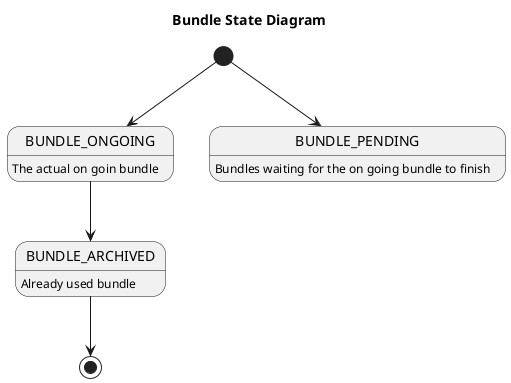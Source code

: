 @startuml

title Bundle State Diagram

BUNDLE_ONGOING : The actual on goin bundle
BUNDLE_PENDING : Bundles waiting for the on going bundle to finish
BUNDLE_ARCHIVED: Already used bundle 




[*] --> BUNDLE_ONGOING
[*]  --> BUNDLE_PENDING
BUNDLE_ONGOING-->BUNDLE_ARCHIVED
BUNDLE_ARCHIVED --> [*]

@enduml